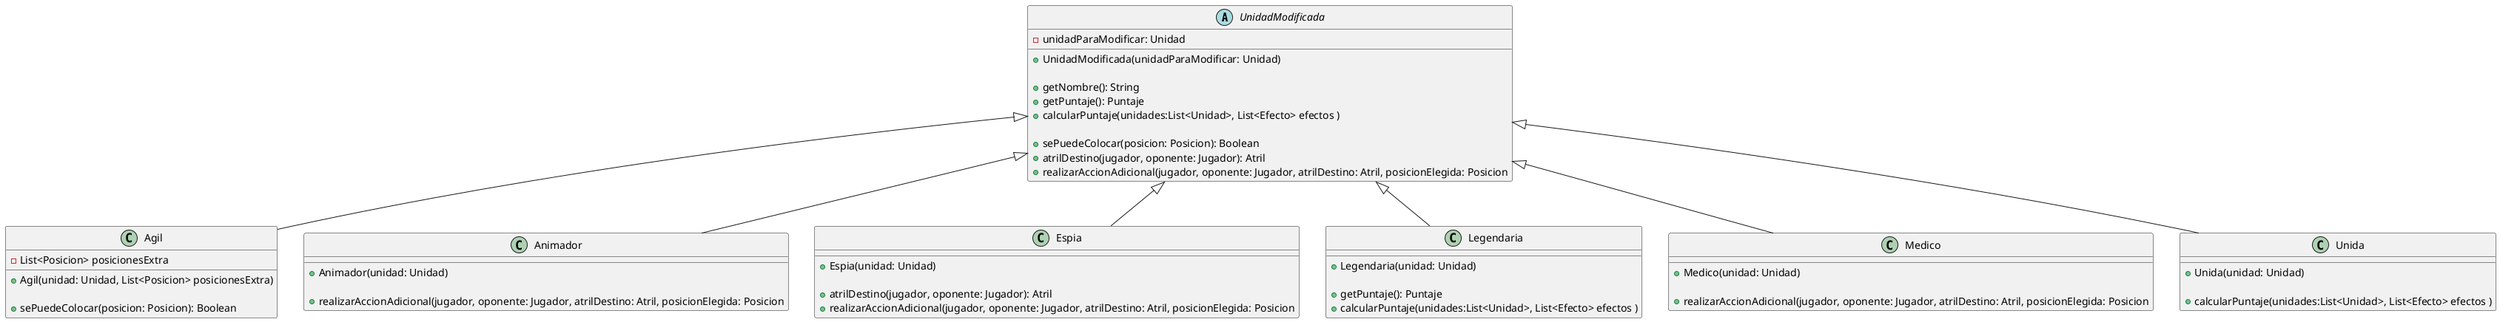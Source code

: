 @startuml



abstract class UnidadModificada{
  - unidadParaModificar: Unidad
  + UnidadModificada(unidadParaModificar: Unidad)

  + getNombre(): String
  + getPuntaje(): Puntaje
  + calcularPuntaje(unidades:List<Unidad>, List<Efecto> efectos )

  + sePuedeColocar(posicion: Posicion): Boolean
  + atrilDestino(jugador, oponente: Jugador): Atril
  + realizarAccionAdicional(jugador, oponente: Jugador, atrilDestino: Atril, posicionElegida: Posicion
}

UnidadModificada <|-- Agil
UnidadModificada <|-- Animador
UnidadModificada <|-- Espia
UnidadModificada <|-- Legendaria
UnidadModificada <|-- Medico
UnidadModificada <|-- Unida



class Agil{
  - List<Posicion> posicionesExtra
  + Agil(unidad: Unidad, List<Posicion> posicionesExtra)

  + sePuedeColocar(posicion: Posicion): Boolean
}

class Animador{
  + Animador(unidad: Unidad)

  + realizarAccionAdicional(jugador, oponente: Jugador, atrilDestino: Atril, posicionElegida: Posicion
}

class Espia{
  + Espia(unidad: Unidad)

  + atrilDestino(jugador, oponente: Jugador): Atril
  + realizarAccionAdicional(jugador, oponente: Jugador, atrilDestino: Atril, posicionElegida: Posicion

}

class Legendaria{
  + Legendaria(unidad: Unidad)

  + getPuntaje(): Puntaje
  + calcularPuntaje(unidades:List<Unidad>, List<Efecto> efectos )

}

class Medico{
  + Medico(unidad: Unidad)

  + realizarAccionAdicional(jugador, oponente: Jugador, atrilDestino: Atril, posicionElegida: Posicion
}

class Unida{
  + Unida(unidad: Unidad)

  + calcularPuntaje(unidades:List<Unidad>, List<Efecto> efectos )

}


@enduml